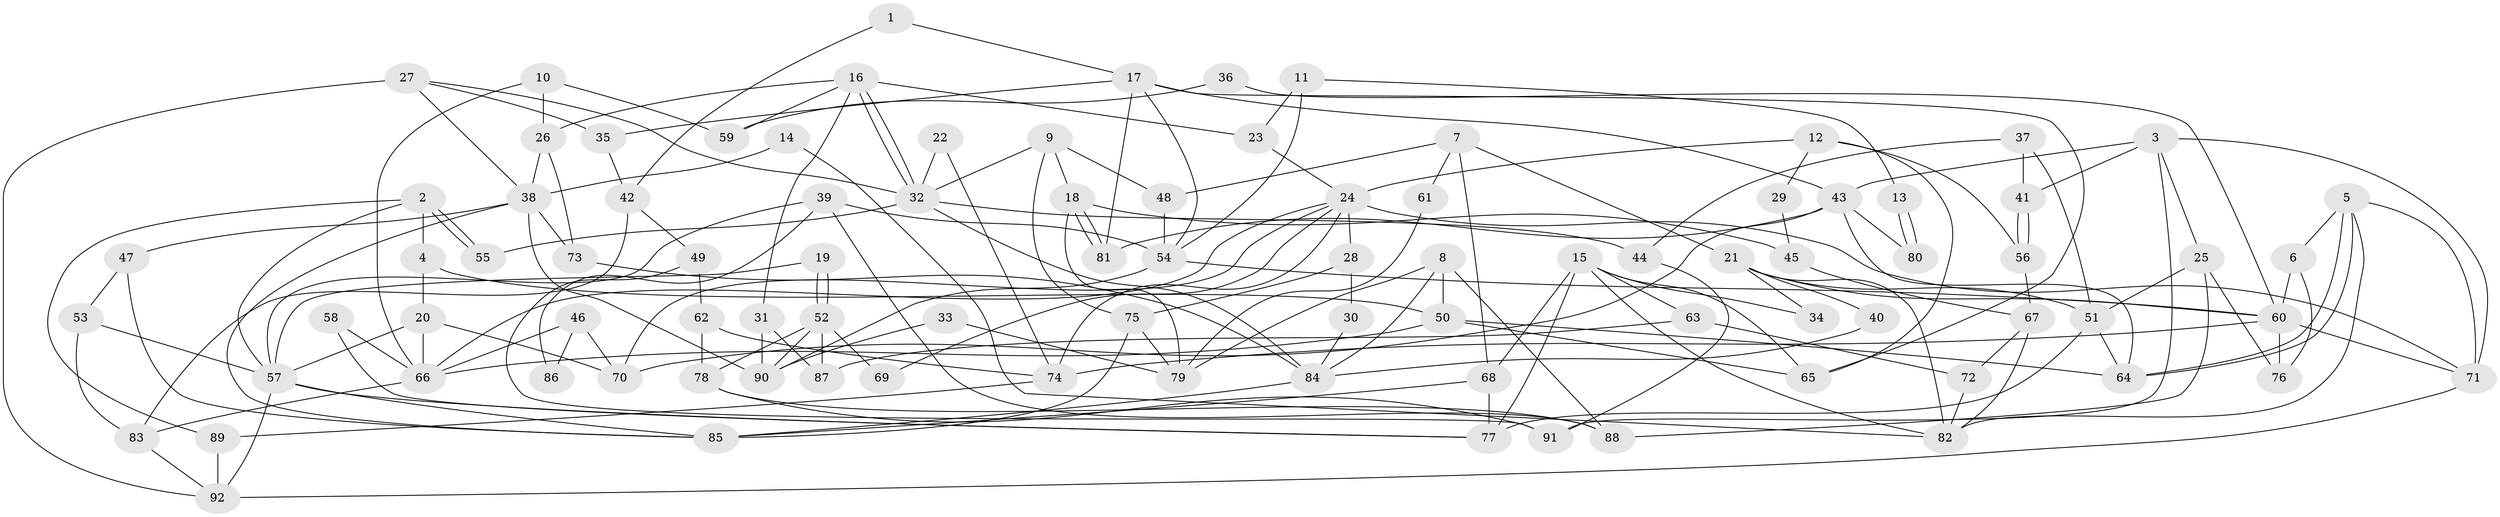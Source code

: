 // coarse degree distribution, {10: 0.043478260869565216, 4: 0.2391304347826087, 7: 0.043478260869565216, 11: 0.043478260869565216, 8: 0.06521739130434782, 5: 0.10869565217391304, 2: 0.21739130434782608, 13: 0.043478260869565216, 3: 0.13043478260869565, 9: 0.021739130434782608, 6: 0.043478260869565216}
// Generated by graph-tools (version 1.1) at 2025/18/03/04/25 18:18:32]
// undirected, 92 vertices, 184 edges
graph export_dot {
graph [start="1"]
  node [color=gray90,style=filled];
  1;
  2;
  3;
  4;
  5;
  6;
  7;
  8;
  9;
  10;
  11;
  12;
  13;
  14;
  15;
  16;
  17;
  18;
  19;
  20;
  21;
  22;
  23;
  24;
  25;
  26;
  27;
  28;
  29;
  30;
  31;
  32;
  33;
  34;
  35;
  36;
  37;
  38;
  39;
  40;
  41;
  42;
  43;
  44;
  45;
  46;
  47;
  48;
  49;
  50;
  51;
  52;
  53;
  54;
  55;
  56;
  57;
  58;
  59;
  60;
  61;
  62;
  63;
  64;
  65;
  66;
  67;
  68;
  69;
  70;
  71;
  72;
  73;
  74;
  75;
  76;
  77;
  78;
  79;
  80;
  81;
  82;
  83;
  84;
  85;
  86;
  87;
  88;
  89;
  90;
  91;
  92;
  1 -- 17;
  1 -- 42;
  2 -- 55;
  2 -- 55;
  2 -- 89;
  2 -- 4;
  2 -- 57;
  3 -- 43;
  3 -- 25;
  3 -- 41;
  3 -- 71;
  3 -- 91;
  4 -- 50;
  4 -- 20;
  5 -- 71;
  5 -- 64;
  5 -- 64;
  5 -- 6;
  5 -- 82;
  6 -- 60;
  6 -- 76;
  7 -- 68;
  7 -- 21;
  7 -- 48;
  7 -- 61;
  8 -- 50;
  8 -- 79;
  8 -- 84;
  8 -- 88;
  9 -- 32;
  9 -- 48;
  9 -- 18;
  9 -- 75;
  10 -- 26;
  10 -- 66;
  10 -- 59;
  11 -- 23;
  11 -- 54;
  11 -- 13;
  12 -- 65;
  12 -- 24;
  12 -- 29;
  12 -- 56;
  13 -- 80;
  13 -- 80;
  14 -- 82;
  14 -- 38;
  15 -- 77;
  15 -- 65;
  15 -- 34;
  15 -- 63;
  15 -- 68;
  15 -- 82;
  16 -- 32;
  16 -- 32;
  16 -- 31;
  16 -- 23;
  16 -- 26;
  16 -- 59;
  17 -- 54;
  17 -- 43;
  17 -- 35;
  17 -- 65;
  17 -- 81;
  18 -- 81;
  18 -- 81;
  18 -- 45;
  18 -- 79;
  19 -- 57;
  19 -- 52;
  19 -- 52;
  20 -- 57;
  20 -- 66;
  20 -- 70;
  21 -- 51;
  21 -- 82;
  21 -- 34;
  21 -- 40;
  21 -- 60;
  22 -- 32;
  22 -- 74;
  23 -- 24;
  24 -- 71;
  24 -- 74;
  24 -- 28;
  24 -- 66;
  24 -- 69;
  24 -- 70;
  25 -- 51;
  25 -- 76;
  25 -- 88;
  26 -- 73;
  26 -- 38;
  27 -- 38;
  27 -- 32;
  27 -- 35;
  27 -- 92;
  28 -- 75;
  28 -- 30;
  29 -- 45;
  30 -- 84;
  31 -- 90;
  31 -- 87;
  32 -- 84;
  32 -- 44;
  32 -- 55;
  33 -- 79;
  33 -- 90;
  35 -- 42;
  36 -- 60;
  36 -- 59;
  37 -- 41;
  37 -- 51;
  37 -- 44;
  38 -- 47;
  38 -- 73;
  38 -- 85;
  38 -- 90;
  39 -- 57;
  39 -- 88;
  39 -- 54;
  39 -- 86;
  40 -- 84;
  41 -- 56;
  41 -- 56;
  42 -- 83;
  42 -- 49;
  43 -- 70;
  43 -- 81;
  43 -- 64;
  43 -- 80;
  44 -- 91;
  45 -- 67;
  46 -- 70;
  46 -- 66;
  46 -- 86;
  47 -- 85;
  47 -- 53;
  48 -- 54;
  49 -- 91;
  49 -- 62;
  50 -- 64;
  50 -- 66;
  50 -- 65;
  51 -- 64;
  51 -- 77;
  52 -- 78;
  52 -- 69;
  52 -- 87;
  52 -- 90;
  53 -- 57;
  53 -- 83;
  54 -- 90;
  54 -- 60;
  56 -- 67;
  57 -- 92;
  57 -- 77;
  57 -- 85;
  58 -- 77;
  58 -- 66;
  60 -- 71;
  60 -- 74;
  60 -- 76;
  61 -- 79;
  62 -- 78;
  62 -- 74;
  63 -- 72;
  63 -- 87;
  66 -- 83;
  67 -- 82;
  67 -- 72;
  68 -- 85;
  68 -- 77;
  71 -- 92;
  72 -- 82;
  73 -- 84;
  74 -- 89;
  75 -- 85;
  75 -- 79;
  78 -- 91;
  78 -- 88;
  83 -- 92;
  84 -- 85;
  89 -- 92;
}
